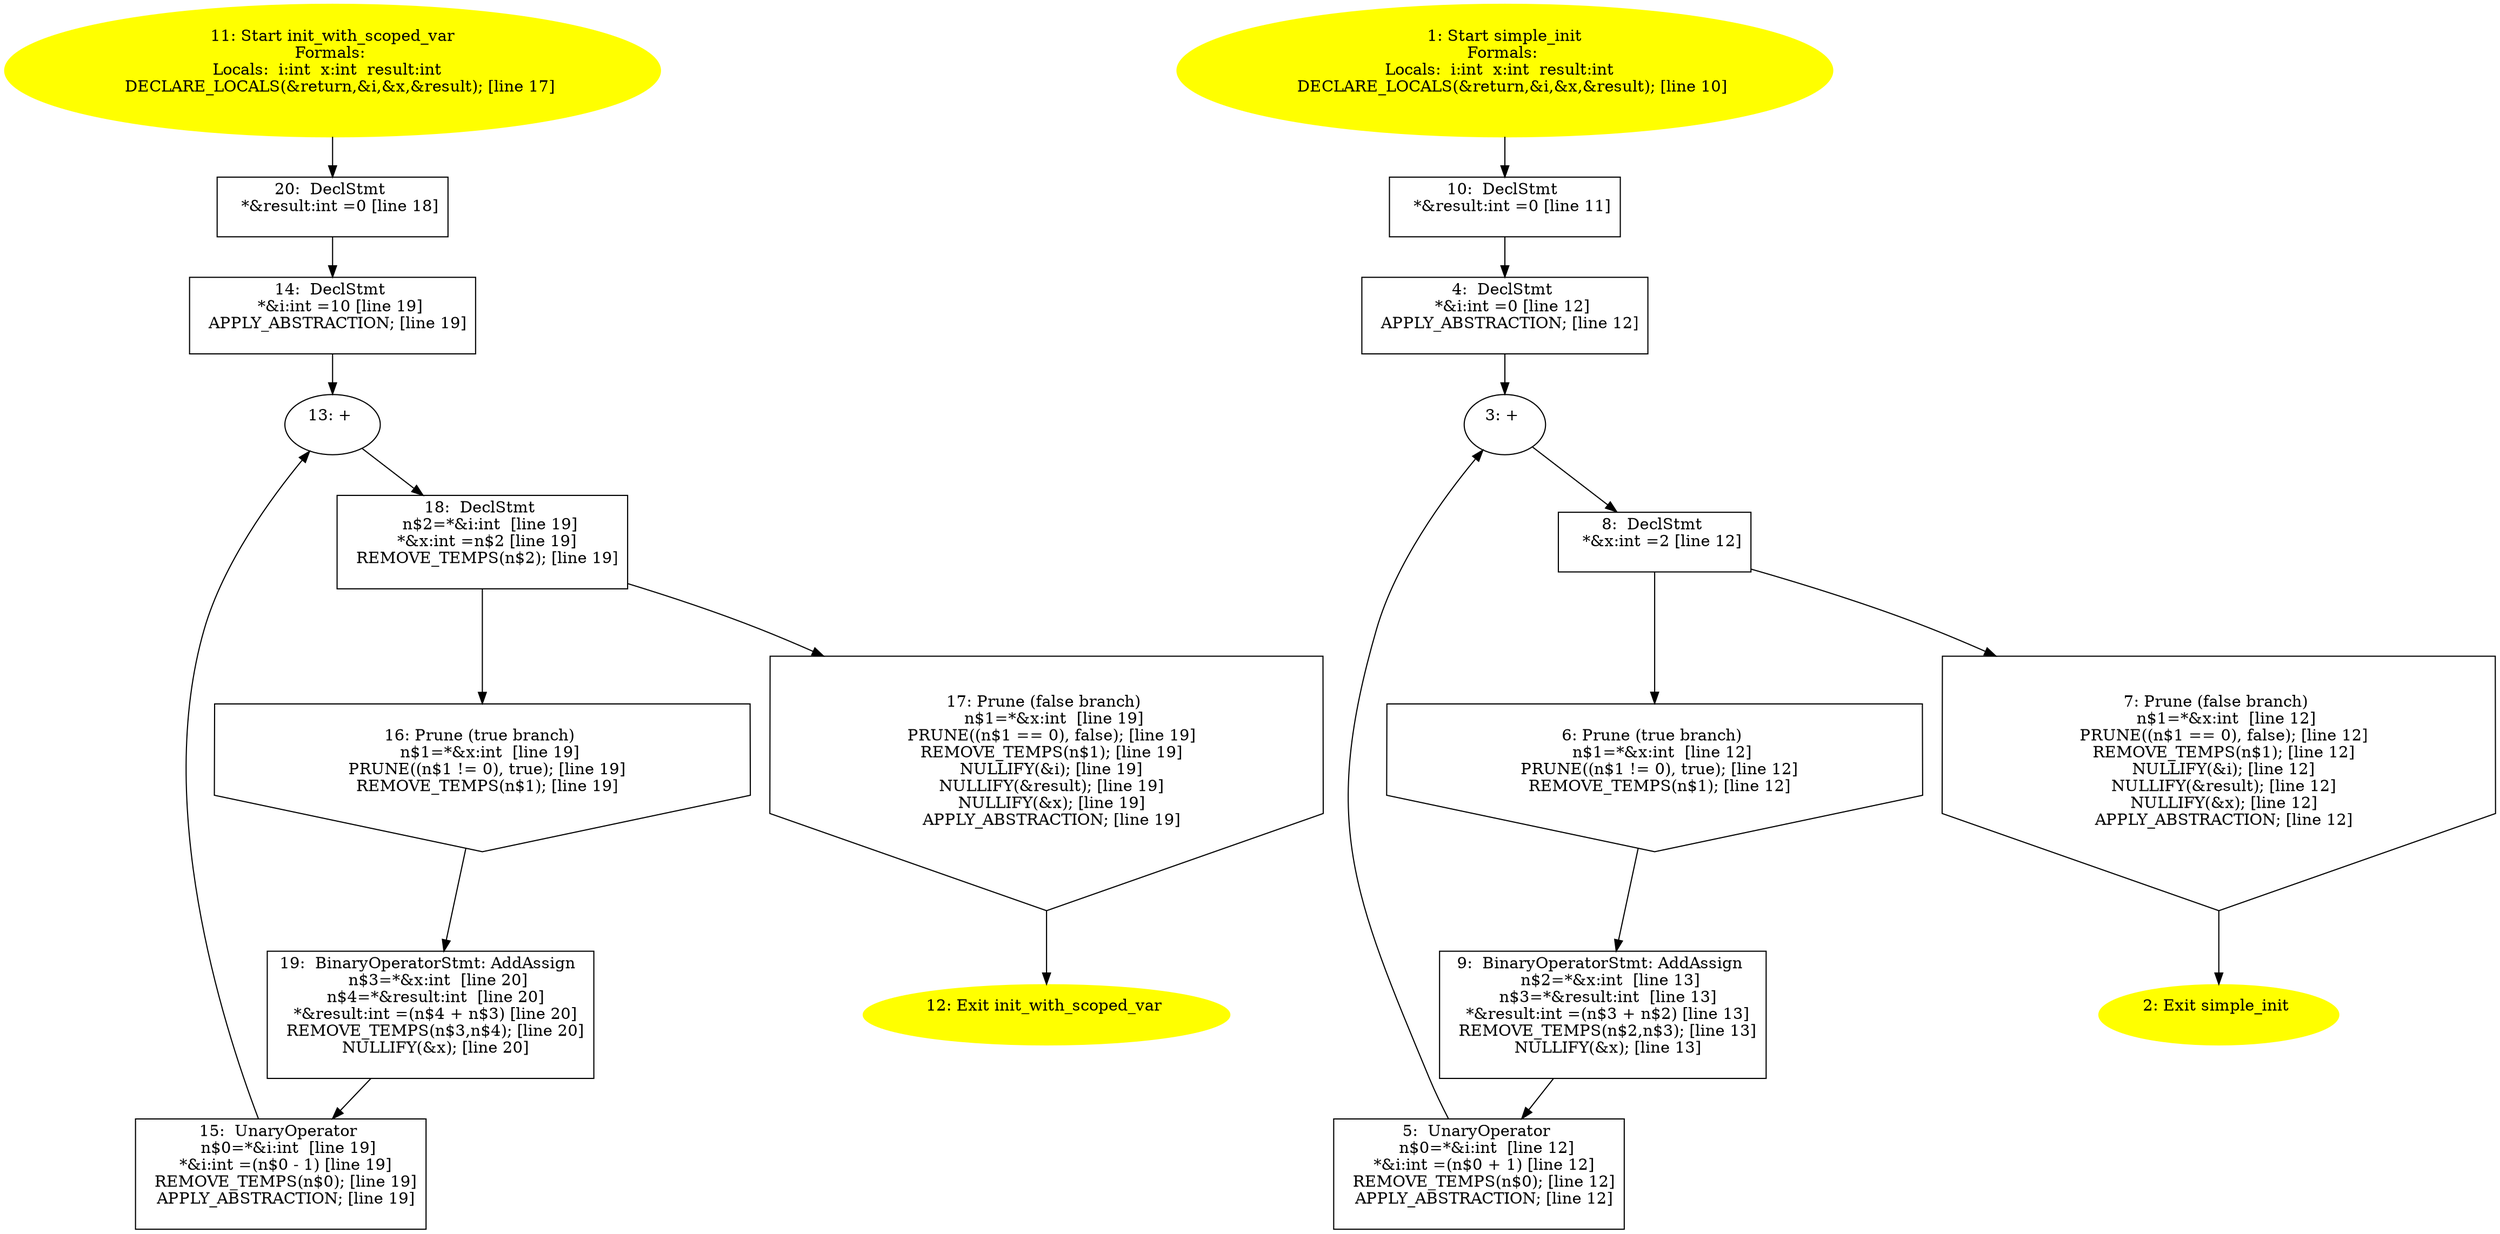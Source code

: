 /* @generated */
digraph iCFG {
20 [label="20:  DeclStmt \n   *&result:int =0 [line 18]\n " shape="box"]
	

	 20 -> 14 ;
19 [label="19:  BinaryOperatorStmt: AddAssign \n   n$3=*&x:int  [line 20]\n  n$4=*&result:int  [line 20]\n  *&result:int =(n$4 + n$3) [line 20]\n  REMOVE_TEMPS(n$3,n$4); [line 20]\n  NULLIFY(&x); [line 20]\n " shape="box"]
	

	 19 -> 15 ;
18 [label="18:  DeclStmt \n   n$2=*&i:int  [line 19]\n  *&x:int =n$2 [line 19]\n  REMOVE_TEMPS(n$2); [line 19]\n " shape="box"]
	

	 18 -> 16 ;
	 18 -> 17 ;
17 [label="17: Prune (false branch) \n   n$1=*&x:int  [line 19]\n  PRUNE((n$1 == 0), false); [line 19]\n  REMOVE_TEMPS(n$1); [line 19]\n  NULLIFY(&i); [line 19]\n  NULLIFY(&result); [line 19]\n  NULLIFY(&x); [line 19]\n  APPLY_ABSTRACTION; [line 19]\n " shape="invhouse"]
	

	 17 -> 12 ;
16 [label="16: Prune (true branch) \n   n$1=*&x:int  [line 19]\n  PRUNE((n$1 != 0), true); [line 19]\n  REMOVE_TEMPS(n$1); [line 19]\n " shape="invhouse"]
	

	 16 -> 19 ;
15 [label="15:  UnaryOperator \n   n$0=*&i:int  [line 19]\n  *&i:int =(n$0 - 1) [line 19]\n  REMOVE_TEMPS(n$0); [line 19]\n  APPLY_ABSTRACTION; [line 19]\n " shape="box"]
	

	 15 -> 13 ;
14 [label="14:  DeclStmt \n   *&i:int =10 [line 19]\n  APPLY_ABSTRACTION; [line 19]\n " shape="box"]
	

	 14 -> 13 ;
13 [label="13: + \n  " ]
	

	 13 -> 18 ;
12 [label="12: Exit init_with_scoped_var \n  " color=yellow style=filled]
	

11 [label="11: Start init_with_scoped_var\nFormals: \nLocals:  i:int  x:int  result:int  \n   DECLARE_LOCALS(&return,&i,&x,&result); [line 17]\n " color=yellow style=filled]
	

	 11 -> 20 ;
10 [label="10:  DeclStmt \n   *&result:int =0 [line 11]\n " shape="box"]
	

	 10 -> 4 ;
9 [label="9:  BinaryOperatorStmt: AddAssign \n   n$2=*&x:int  [line 13]\n  n$3=*&result:int  [line 13]\n  *&result:int =(n$3 + n$2) [line 13]\n  REMOVE_TEMPS(n$2,n$3); [line 13]\n  NULLIFY(&x); [line 13]\n " shape="box"]
	

	 9 -> 5 ;
8 [label="8:  DeclStmt \n   *&x:int =2 [line 12]\n " shape="box"]
	

	 8 -> 6 ;
	 8 -> 7 ;
7 [label="7: Prune (false branch) \n   n$1=*&x:int  [line 12]\n  PRUNE((n$1 == 0), false); [line 12]\n  REMOVE_TEMPS(n$1); [line 12]\n  NULLIFY(&i); [line 12]\n  NULLIFY(&result); [line 12]\n  NULLIFY(&x); [line 12]\n  APPLY_ABSTRACTION; [line 12]\n " shape="invhouse"]
	

	 7 -> 2 ;
6 [label="6: Prune (true branch) \n   n$1=*&x:int  [line 12]\n  PRUNE((n$1 != 0), true); [line 12]\n  REMOVE_TEMPS(n$1); [line 12]\n " shape="invhouse"]
	

	 6 -> 9 ;
5 [label="5:  UnaryOperator \n   n$0=*&i:int  [line 12]\n  *&i:int =(n$0 + 1) [line 12]\n  REMOVE_TEMPS(n$0); [line 12]\n  APPLY_ABSTRACTION; [line 12]\n " shape="box"]
	

	 5 -> 3 ;
4 [label="4:  DeclStmt \n   *&i:int =0 [line 12]\n  APPLY_ABSTRACTION; [line 12]\n " shape="box"]
	

	 4 -> 3 ;
3 [label="3: + \n  " ]
	

	 3 -> 8 ;
2 [label="2: Exit simple_init \n  " color=yellow style=filled]
	

1 [label="1: Start simple_init\nFormals: \nLocals:  i:int  x:int  result:int  \n   DECLARE_LOCALS(&return,&i,&x,&result); [line 10]\n " color=yellow style=filled]
	

	 1 -> 10 ;
}
